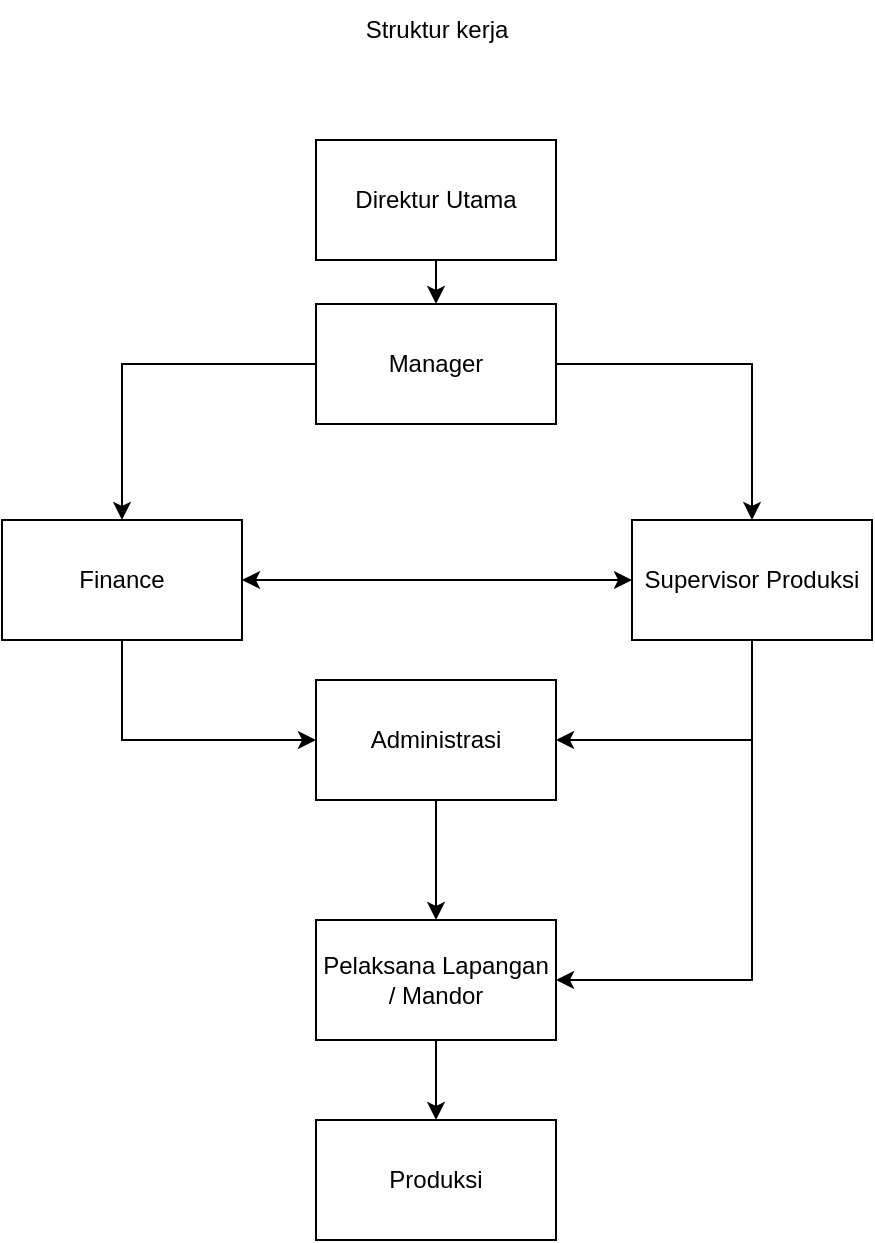 <mxfile version="20.2.4" type="github">
  <diagram id="EGlG7qZjwl3XKAA-0gix" name="Page-1">
    <mxGraphModel dx="1422" dy="794" grid="1" gridSize="10" guides="1" tooltips="1" connect="1" arrows="1" fold="1" page="1" pageScale="1" pageWidth="850" pageHeight="1100" math="0" shadow="0">
      <root>
        <mxCell id="0" />
        <mxCell id="1" parent="0" />
        <mxCell id="W2vsKhYSN27dGyq-VNL_-17" style="edgeStyle=orthogonalEdgeStyle;rounded=0;orthogonalLoop=1;jettySize=auto;html=1;exitX=1;exitY=0.5;exitDx=0;exitDy=0;entryX=0.5;entryY=0;entryDx=0;entryDy=0;" edge="1" parent="1" source="W2vsKhYSN27dGyq-VNL_-3" target="W2vsKhYSN27dGyq-VNL_-13">
          <mxGeometry relative="1" as="geometry" />
        </mxCell>
        <mxCell id="W2vsKhYSN27dGyq-VNL_-18" style="edgeStyle=orthogonalEdgeStyle;rounded=0;orthogonalLoop=1;jettySize=auto;html=1;exitX=0;exitY=0.5;exitDx=0;exitDy=0;entryX=0.5;entryY=0;entryDx=0;entryDy=0;" edge="1" parent="1" source="W2vsKhYSN27dGyq-VNL_-3" target="W2vsKhYSN27dGyq-VNL_-6">
          <mxGeometry relative="1" as="geometry" />
        </mxCell>
        <mxCell id="W2vsKhYSN27dGyq-VNL_-3" value="Manager" style="rounded=0;whiteSpace=wrap;html=1;" vertex="1" parent="1">
          <mxGeometry x="365" y="162" width="120" height="60" as="geometry" />
        </mxCell>
        <mxCell id="W2vsKhYSN27dGyq-VNL_-12" style="edgeStyle=orthogonalEdgeStyle;rounded=0;orthogonalLoop=1;jettySize=auto;html=1;exitX=0.5;exitY=1;exitDx=0;exitDy=0;entryX=0;entryY=0.5;entryDx=0;entryDy=0;" edge="1" parent="1" source="W2vsKhYSN27dGyq-VNL_-6" target="W2vsKhYSN27dGyq-VNL_-11">
          <mxGeometry relative="1" as="geometry" />
        </mxCell>
        <mxCell id="W2vsKhYSN27dGyq-VNL_-6" value="Finance" style="rounded=0;whiteSpace=wrap;html=1;" vertex="1" parent="1">
          <mxGeometry x="208" y="270" width="120" height="60" as="geometry" />
        </mxCell>
        <mxCell id="W2vsKhYSN27dGyq-VNL_-31" style="edgeStyle=orthogonalEdgeStyle;rounded=0;orthogonalLoop=1;jettySize=auto;html=1;exitX=0.5;exitY=1;exitDx=0;exitDy=0;entryX=0.5;entryY=0;entryDx=0;entryDy=0;" edge="1" parent="1" source="W2vsKhYSN27dGyq-VNL_-11" target="W2vsKhYSN27dGyq-VNL_-15">
          <mxGeometry relative="1" as="geometry" />
        </mxCell>
        <mxCell id="W2vsKhYSN27dGyq-VNL_-11" value="Administrasi" style="rounded=0;whiteSpace=wrap;html=1;" vertex="1" parent="1">
          <mxGeometry x="365" y="350" width="120" height="60" as="geometry" />
        </mxCell>
        <mxCell id="W2vsKhYSN27dGyq-VNL_-30" style="edgeStyle=orthogonalEdgeStyle;rounded=0;orthogonalLoop=1;jettySize=auto;html=1;exitX=0.5;exitY=1;exitDx=0;exitDy=0;entryX=1;entryY=0.5;entryDx=0;entryDy=0;" edge="1" parent="1" source="W2vsKhYSN27dGyq-VNL_-13" target="W2vsKhYSN27dGyq-VNL_-11">
          <mxGeometry relative="1" as="geometry" />
        </mxCell>
        <mxCell id="W2vsKhYSN27dGyq-VNL_-32" style="edgeStyle=orthogonalEdgeStyle;rounded=0;orthogonalLoop=1;jettySize=auto;html=1;exitX=0.5;exitY=1;exitDx=0;exitDy=0;entryX=1;entryY=0.5;entryDx=0;entryDy=0;" edge="1" parent="1" source="W2vsKhYSN27dGyq-VNL_-13" target="W2vsKhYSN27dGyq-VNL_-15">
          <mxGeometry relative="1" as="geometry" />
        </mxCell>
        <mxCell id="W2vsKhYSN27dGyq-VNL_-13" value="Supervisor Produksi" style="rounded=0;whiteSpace=wrap;html=1;" vertex="1" parent="1">
          <mxGeometry x="523" y="270" width="120" height="60" as="geometry" />
        </mxCell>
        <mxCell id="W2vsKhYSN27dGyq-VNL_-26" style="edgeStyle=orthogonalEdgeStyle;rounded=0;orthogonalLoop=1;jettySize=auto;html=1;exitX=0.5;exitY=1;exitDx=0;exitDy=0;entryX=0.5;entryY=0;entryDx=0;entryDy=0;" edge="1" parent="1" source="W2vsKhYSN27dGyq-VNL_-15" target="W2vsKhYSN27dGyq-VNL_-25">
          <mxGeometry relative="1" as="geometry" />
        </mxCell>
        <mxCell id="W2vsKhYSN27dGyq-VNL_-15" value="Pelaksana Lapangan / Mandor" style="rounded=0;whiteSpace=wrap;html=1;" vertex="1" parent="1">
          <mxGeometry x="365" y="470" width="120" height="60" as="geometry" />
        </mxCell>
        <mxCell id="W2vsKhYSN27dGyq-VNL_-20" value="" style="endArrow=classic;startArrow=classic;html=1;rounded=0;entryX=0;entryY=0.5;entryDx=0;entryDy=0;exitX=1;exitY=0.5;exitDx=0;exitDy=0;" edge="1" parent="1" source="W2vsKhYSN27dGyq-VNL_-6" target="W2vsKhYSN27dGyq-VNL_-13">
          <mxGeometry width="50" height="50" relative="1" as="geometry">
            <mxPoint x="290" y="320" as="sourcePoint" />
            <mxPoint x="340" y="270" as="targetPoint" />
          </mxGeometry>
        </mxCell>
        <mxCell id="W2vsKhYSN27dGyq-VNL_-25" value="Produksi" style="rounded=0;whiteSpace=wrap;html=1;" vertex="1" parent="1">
          <mxGeometry x="365" y="570" width="120" height="60" as="geometry" />
        </mxCell>
        <mxCell id="W2vsKhYSN27dGyq-VNL_-28" style="edgeStyle=orthogonalEdgeStyle;rounded=0;orthogonalLoop=1;jettySize=auto;html=1;exitX=0.5;exitY=1;exitDx=0;exitDy=0;entryX=0.5;entryY=0;entryDx=0;entryDy=0;" edge="1" parent="1" source="W2vsKhYSN27dGyq-VNL_-27" target="W2vsKhYSN27dGyq-VNL_-3">
          <mxGeometry relative="1" as="geometry" />
        </mxCell>
        <mxCell id="W2vsKhYSN27dGyq-VNL_-27" value="Direktur Utama" style="rounded=0;whiteSpace=wrap;html=1;" vertex="1" parent="1">
          <mxGeometry x="365" y="80" width="120" height="60" as="geometry" />
        </mxCell>
        <mxCell id="W2vsKhYSN27dGyq-VNL_-33" value="Struktur kerja" style="text;html=1;strokeColor=none;fillColor=none;align=center;verticalAlign=middle;whiteSpace=wrap;rounded=0;" vertex="1" parent="1">
          <mxGeometry x="323" y="10" width="205" height="30" as="geometry" />
        </mxCell>
      </root>
    </mxGraphModel>
  </diagram>
</mxfile>

